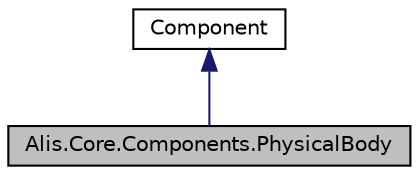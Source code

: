 digraph "Alis.Core.Components.PhysicalBody"
{
 // LATEX_PDF_SIZE
  edge [fontname="Helvetica",fontsize="10",labelfontname="Helvetica",labelfontsize="10"];
  node [fontname="Helvetica",fontsize="10",shape=record];
  Node1 [label="Alis.Core.Components.PhysicalBody",height=0.2,width=0.4,color="black", fillcolor="grey75", style="filled", fontcolor="black",tooltip="The physical body class"];
  Node2 -> Node1 [dir="back",color="midnightblue",fontsize="10",style="solid",fontname="Helvetica"];
  Node2 [label="Component",height=0.2,width=0.4,color="black", fillcolor="white", style="filled",URL="$class_alis_1_1_core_1_1_entities_1_1_component.html",tooltip="Define a general component."];
}
